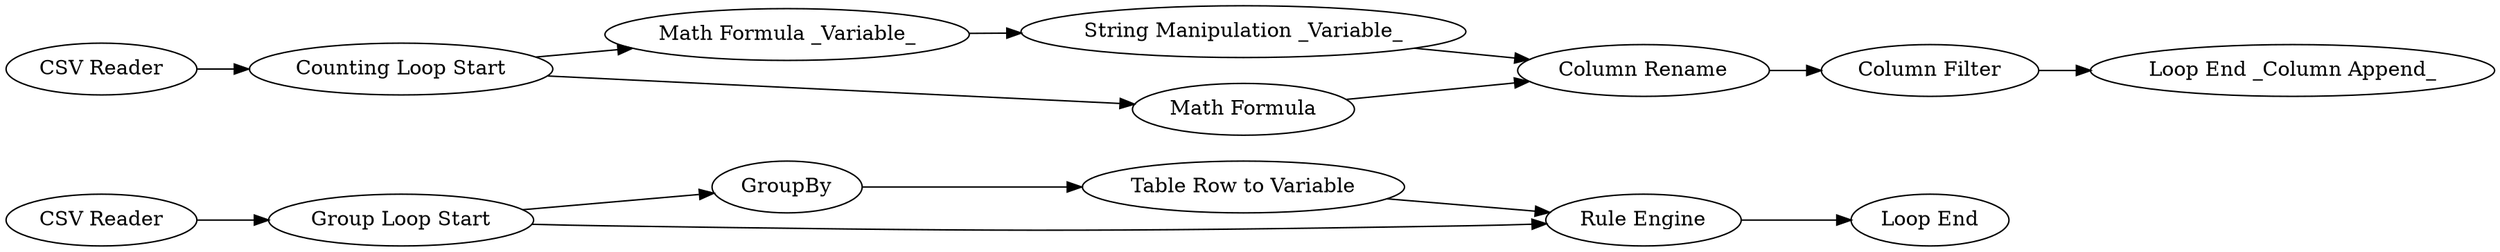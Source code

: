 digraph {
	5 [label="Table Row to Variable"]
	26 [label="CSV Reader"]
	27 [label="Group Loop Start"]
	28 [label="Counting Loop Start"]
	29 [label="CSV Reader"]
	32 [label=GroupBy]
	33 [label="Rule Engine"]
	34 [label="Loop End"]
	35 [label="Math Formula _Variable_"]
	36 [label="String Manipulation _Variable_"]
	37 [label="Column Rename"]
	38 [label="Math Formula"]
	39 [label="Column Filter"]
	40 [label="Loop End _Column Append_"]
	5 -> 33
	26 -> 27
	27 -> 33
	27 -> 32
	28 -> 35
	28 -> 38
	29 -> 28
	32 -> 5
	33 -> 34
	35 -> 36
	36 -> 37
	37 -> 39
	38 -> 37
	39 -> 40
	rankdir=LR
}
